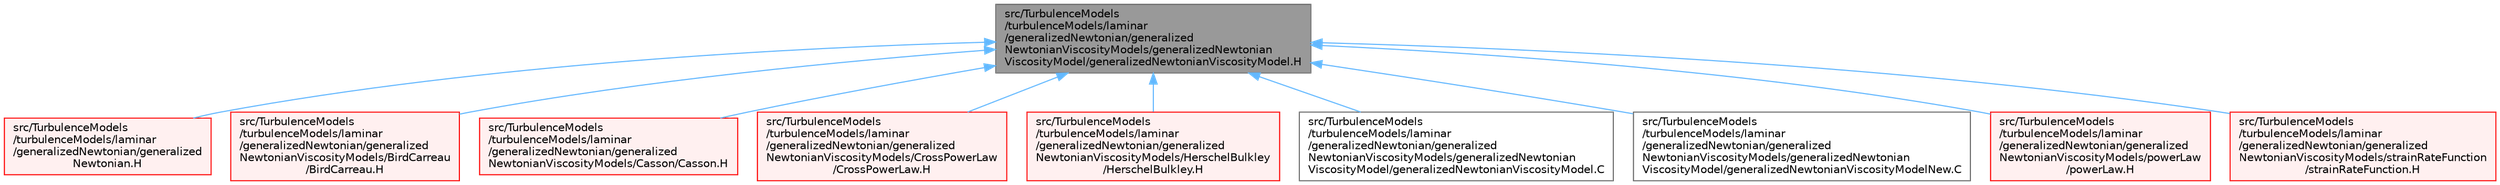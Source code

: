digraph "src/TurbulenceModels/turbulenceModels/laminar/generalizedNewtonian/generalizedNewtonianViscosityModels/generalizedNewtonianViscosityModel/generalizedNewtonianViscosityModel.H"
{
 // LATEX_PDF_SIZE
  bgcolor="transparent";
  edge [fontname=Helvetica,fontsize=10,labelfontname=Helvetica,labelfontsize=10];
  node [fontname=Helvetica,fontsize=10,shape=box,height=0.2,width=0.4];
  Node1 [id="Node000001",label="src/TurbulenceModels\l/turbulenceModels/laminar\l/generalizedNewtonian/generalized\lNewtonianViscosityModels/generalizedNewtonian\lViscosityModel/generalizedNewtonianViscosityModel.H",height=0.2,width=0.4,color="gray40", fillcolor="grey60", style="filled", fontcolor="black",tooltip=" "];
  Node1 -> Node2 [id="edge1_Node000001_Node000002",dir="back",color="steelblue1",style="solid",tooltip=" "];
  Node2 [id="Node000002",label="src/TurbulenceModels\l/turbulenceModels/laminar\l/generalizedNewtonian/generalized\lNewtonian.H",height=0.2,width=0.4,color="red", fillcolor="#FFF0F0", style="filled",URL="$generalizedNewtonian_8H.html",tooltip=" "];
  Node1 -> Node7 [id="edge2_Node000001_Node000007",dir="back",color="steelblue1",style="solid",tooltip=" "];
  Node7 [id="Node000007",label="src/TurbulenceModels\l/turbulenceModels/laminar\l/generalizedNewtonian/generalized\lNewtonianViscosityModels/BirdCarreau\l/BirdCarreau.H",height=0.2,width=0.4,color="red", fillcolor="#FFF0F0", style="filled",URL="$TurbulenceModels_2turbulenceModels_2laminar_2generalizedNewtonian_2generalizedNewtonianViscosity8c952ad142d65c411eea00b1c0e1b29d.html",tooltip=" "];
  Node1 -> Node9 [id="edge3_Node000001_Node000009",dir="back",color="steelblue1",style="solid",tooltip=" "];
  Node9 [id="Node000009",label="src/TurbulenceModels\l/turbulenceModels/laminar\l/generalizedNewtonian/generalized\lNewtonianViscosityModels/Casson/Casson.H",height=0.2,width=0.4,color="red", fillcolor="#FFF0F0", style="filled",URL="$TurbulenceModels_2turbulenceModels_2laminar_2generalizedNewtonian_2generalizedNewtonianViscosityModels_2Casson_2Casson_8H.html",tooltip=" "];
  Node1 -> Node11 [id="edge4_Node000001_Node000011",dir="back",color="steelblue1",style="solid",tooltip=" "];
  Node11 [id="Node000011",label="src/TurbulenceModels\l/turbulenceModels/laminar\l/generalizedNewtonian/generalized\lNewtonianViscosityModels/CrossPowerLaw\l/CrossPowerLaw.H",height=0.2,width=0.4,color="red", fillcolor="#FFF0F0", style="filled",URL="$TurbulenceModels_2turbulenceModels_2laminar_2generalizedNewtonian_2generalizedNewtonianViscosity838d98af7ce10393d48ae9241e71aefb.html",tooltip=" "];
  Node1 -> Node13 [id="edge5_Node000001_Node000013",dir="back",color="steelblue1",style="solid",tooltip=" "];
  Node13 [id="Node000013",label="src/TurbulenceModels\l/turbulenceModels/laminar\l/generalizedNewtonian/generalized\lNewtonianViscosityModels/HerschelBulkley\l/HerschelBulkley.H",height=0.2,width=0.4,color="red", fillcolor="#FFF0F0", style="filled",URL="$TurbulenceModels_2turbulenceModels_2laminar_2generalizedNewtonian_2generalizedNewtonianViscosity690900cd4d3e2a8390c4eb18d35bc689.html",tooltip=" "];
  Node1 -> Node15 [id="edge6_Node000001_Node000015",dir="back",color="steelblue1",style="solid",tooltip=" "];
  Node15 [id="Node000015",label="src/TurbulenceModels\l/turbulenceModels/laminar\l/generalizedNewtonian/generalized\lNewtonianViscosityModels/generalizedNewtonian\lViscosityModel/generalizedNewtonianViscosityModel.C",height=0.2,width=0.4,color="grey40", fillcolor="white", style="filled",URL="$generalizedNewtonianViscosityModel_8C.html",tooltip=" "];
  Node1 -> Node16 [id="edge7_Node000001_Node000016",dir="back",color="steelblue1",style="solid",tooltip=" "];
  Node16 [id="Node000016",label="src/TurbulenceModels\l/turbulenceModels/laminar\l/generalizedNewtonian/generalized\lNewtonianViscosityModels/generalizedNewtonian\lViscosityModel/generalizedNewtonianViscosityModelNew.C",height=0.2,width=0.4,color="grey40", fillcolor="white", style="filled",URL="$generalizedNewtonianViscosityModelNew_8C.html",tooltip=" "];
  Node1 -> Node17 [id="edge8_Node000001_Node000017",dir="back",color="steelblue1",style="solid",tooltip=" "];
  Node17 [id="Node000017",label="src/TurbulenceModels\l/turbulenceModels/laminar\l/generalizedNewtonian/generalized\lNewtonianViscosityModels/powerLaw\l/powerLaw.H",height=0.2,width=0.4,color="red", fillcolor="#FFF0F0", style="filled",URL="$TurbulenceModels_2turbulenceModels_2laminar_2generalizedNewtonian_2generalizedNewtonianViscosityModels_2powerLaw_2powerLaw_8H.html",tooltip=" "];
  Node1 -> Node19 [id="edge9_Node000001_Node000019",dir="back",color="steelblue1",style="solid",tooltip=" "];
  Node19 [id="Node000019",label="src/TurbulenceModels\l/turbulenceModels/laminar\l/generalizedNewtonian/generalized\lNewtonianViscosityModels/strainRateFunction\l/strainRateFunction.H",height=0.2,width=0.4,color="red", fillcolor="#FFF0F0", style="filled",URL="$TurbulenceModels_2turbulenceModels_2laminar_2generalizedNewtonian_2generalizedNewtonianViscosity711ec439dd44bc344604b33a112be20d.html",tooltip=" "];
}
